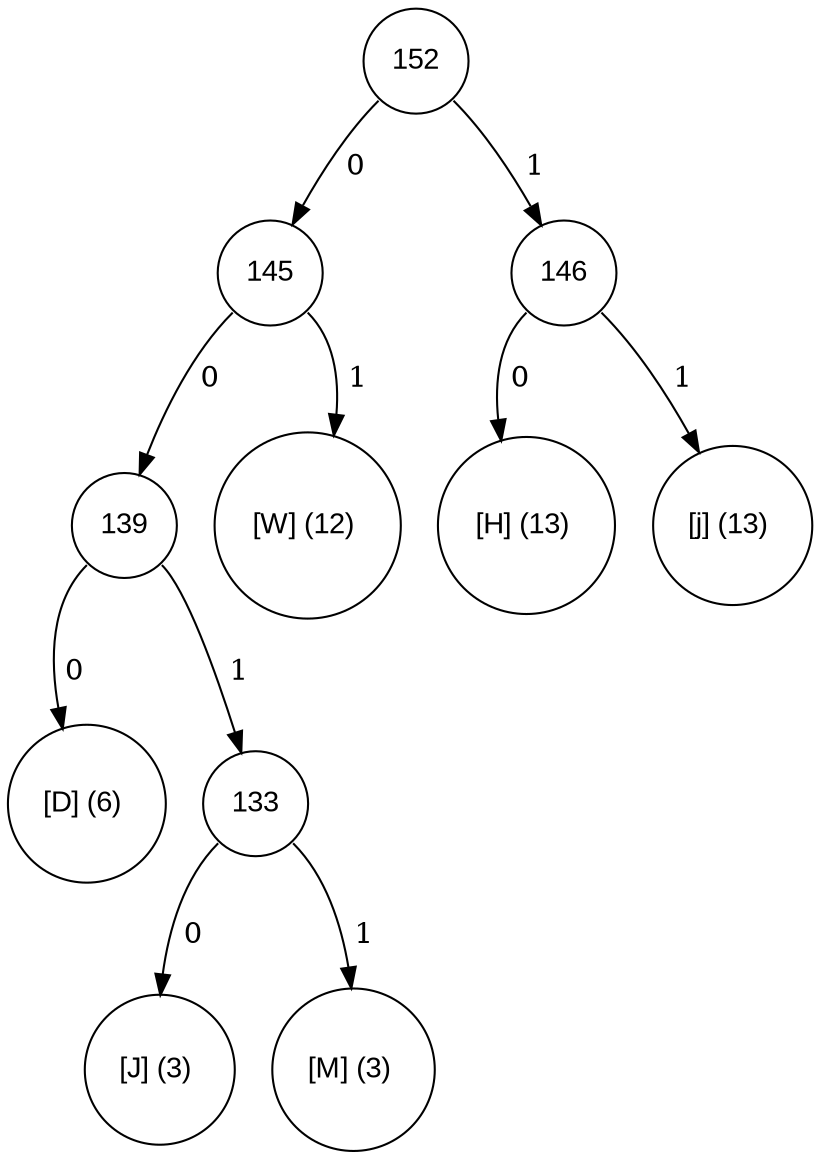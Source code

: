 digraph tree {
	node [fontname="Arial", shape="circle", width=0.5]; 

152:sw -> 145 [label = " 0"]; 
145 [label = "145"]; 
145:se -> 87 [label = " 1"]; 
87 [label = "[W] (12) "]; 
145:sw -> 139 [label = " 0"]; 
139 [label = "139"]; 
139:sw -> 68 [label = " 0"]; 
68 [label = "[D] (6) "]; 
139:se -> 133 [label = " 1"]; 
133 [label = "133"]; 
133:sw -> 74 [label = " 0"]; 
74 [label = "[J] (3) "]; 
133:se -> 77 [label = " 1"]; 
77 [label = "[M] (3) "]; 
152:se -> 146 [label = " 1"]; 
146 [label = "146"]; 
146:sw -> 72 [label = " 0"]; 
72 [label = "[H] (13) "]; 
146:se -> 106 [label = " 1"]; 
106 [label = "[j] (13) "]; 
}
